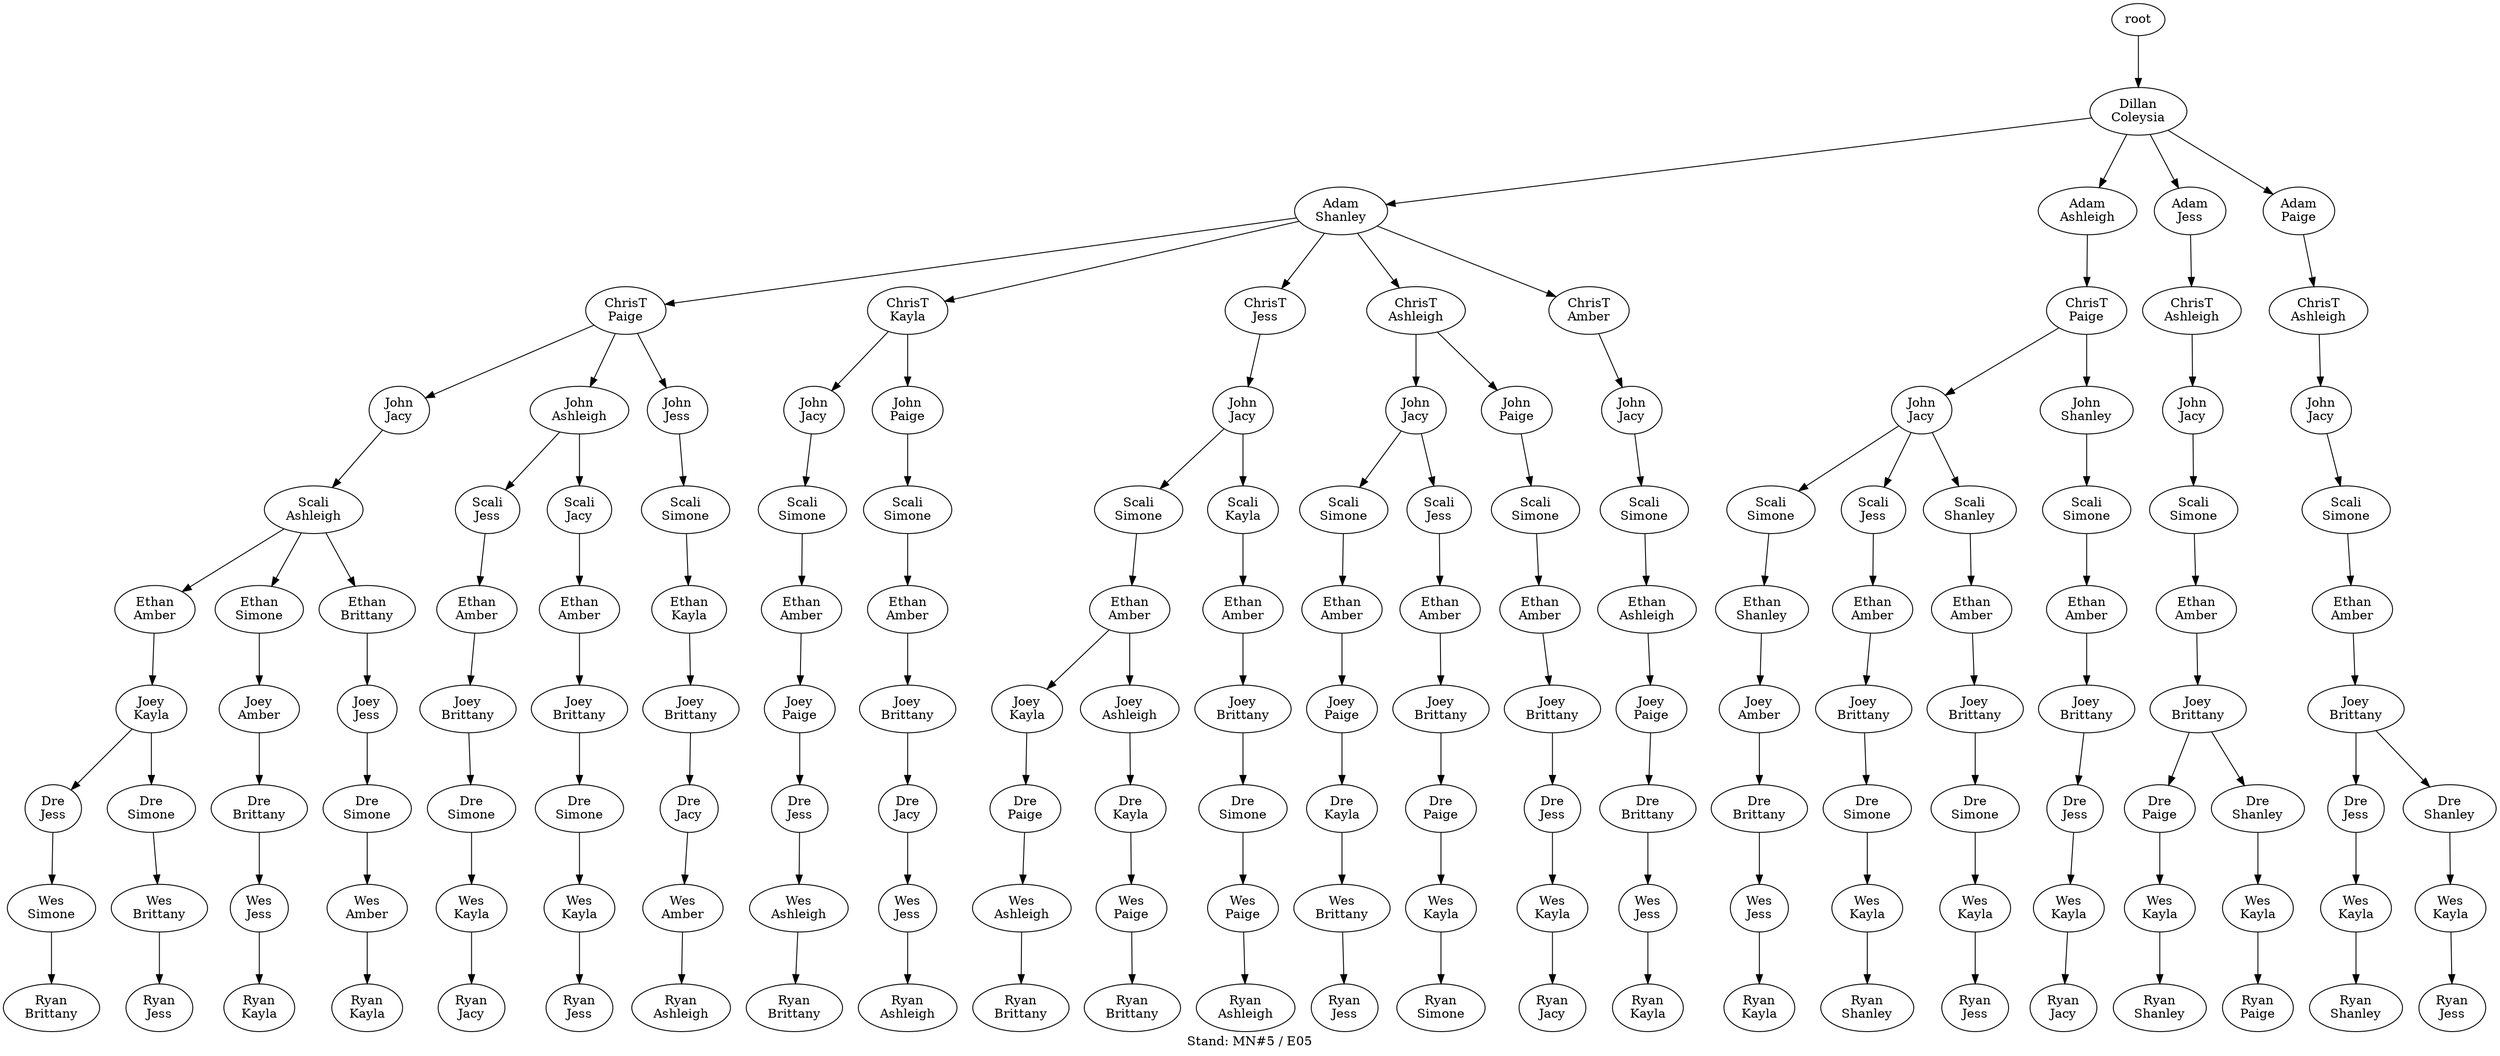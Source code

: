 digraph D { labelloc="b"; label="Stand: MN#5 / E05"; ranksep=0.8;
"root/3"[label="Dillan\nColeysia"]
"root" -> "root/3";
"root/3/8"[label="Adam\nShanley"]
"root/3" -> "root/3/8";
"root/3/8/7"[label="ChrisT\nPaige"]
"root/3/8" -> "root/3/8/7";
"root/3/8/7/4"[label="John\nJacy"]
"root/3/8/7" -> "root/3/8/7/4";
"root/3/8/7/4/1"[label="Scali\nAshleigh"]
"root/3/8/7/4" -> "root/3/8/7/4/1";
"root/3/8/7/4/1/0"[label="Ethan\nAmber"]
"root/3/8/7/4/1" -> "root/3/8/7/4/1/0";
"root/3/8/7/4/1/0/6"[label="Joey\nKayla"]
"root/3/8/7/4/1/0" -> "root/3/8/7/4/1/0/6";
"root/3/8/7/4/1/0/6/5"[label="Dre\nJess"]
"root/3/8/7/4/1/0/6" -> "root/3/8/7/4/1/0/6/5";
"root/3/8/7/4/1/0/6/5/9"[label="Wes\nSimone"]
"root/3/8/7/4/1/0/6/5" -> "root/3/8/7/4/1/0/6/5/9";
"root/3/8/7/4/1/0/6/5/9/2"[label="Ryan\nBrittany"]
"root/3/8/7/4/1/0/6/5/9" -> "root/3/8/7/4/1/0/6/5/9/2";
"root/3/8/6"[label="ChrisT\nKayla"]
"root/3/8" -> "root/3/8/6";
"root/3/8/6/4"[label="John\nJacy"]
"root/3/8/6" -> "root/3/8/6/4";
"root/3/8/6/4/9"[label="Scali\nSimone"]
"root/3/8/6/4" -> "root/3/8/6/4/9";
"root/3/8/6/4/9/0"[label="Ethan\nAmber"]
"root/3/8/6/4/9" -> "root/3/8/6/4/9/0";
"root/3/8/6/4/9/0/7"[label="Joey\nPaige"]
"root/3/8/6/4/9/0" -> "root/3/8/6/4/9/0/7";
"root/3/8/6/4/9/0/7/5"[label="Dre\nJess"]
"root/3/8/6/4/9/0/7" -> "root/3/8/6/4/9/0/7/5";
"root/3/8/6/4/9/0/7/5/1"[label="Wes\nAshleigh"]
"root/3/8/6/4/9/0/7/5" -> "root/3/8/6/4/9/0/7/5/1";
"root/3/8/6/4/9/0/7/5/1/2"[label="Ryan\nBrittany"]
"root/3/8/6/4/9/0/7/5/1" -> "root/3/8/6/4/9/0/7/5/1/2";
"root/3/8/5"[label="ChrisT\nJess"]
"root/3/8" -> "root/3/8/5";
"root/3/8/5/4"[label="John\nJacy"]
"root/3/8/5" -> "root/3/8/5/4";
"root/3/8/5/4/9"[label="Scali\nSimone"]
"root/3/8/5/4" -> "root/3/8/5/4/9";
"root/3/8/5/4/9/0"[label="Ethan\nAmber"]
"root/3/8/5/4/9" -> "root/3/8/5/4/9/0";
"root/3/8/5/4/9/0/6"[label="Joey\nKayla"]
"root/3/8/5/4/9/0" -> "root/3/8/5/4/9/0/6";
"root/3/8/5/4/9/0/6/7"[label="Dre\nPaige"]
"root/3/8/5/4/9/0/6" -> "root/3/8/5/4/9/0/6/7";
"root/3/8/5/4/9/0/6/7/1"[label="Wes\nAshleigh"]
"root/3/8/5/4/9/0/6/7" -> "root/3/8/5/4/9/0/6/7/1";
"root/3/8/5/4/9/0/6/7/1/2"[label="Ryan\nBrittany"]
"root/3/8/5/4/9/0/6/7/1" -> "root/3/8/5/4/9/0/6/7/1/2";
"root/3/8/1"[label="ChrisT\nAshleigh"]
"root/3/8" -> "root/3/8/1";
"root/3/8/1/4"[label="John\nJacy"]
"root/3/8/1" -> "root/3/8/1/4";
"root/3/8/1/4/9"[label="Scali\nSimone"]
"root/3/8/1/4" -> "root/3/8/1/4/9";
"root/3/8/1/4/9/0"[label="Ethan\nAmber"]
"root/3/8/1/4/9" -> "root/3/8/1/4/9/0";
"root/3/8/1/4/9/0/7"[label="Joey\nPaige"]
"root/3/8/1/4/9/0" -> "root/3/8/1/4/9/0/7";
"root/3/8/1/4/9/0/7/6"[label="Dre\nKayla"]
"root/3/8/1/4/9/0/7" -> "root/3/8/1/4/9/0/7/6";
"root/3/8/1/4/9/0/7/6/2"[label="Wes\nBrittany"]
"root/3/8/1/4/9/0/7/6" -> "root/3/8/1/4/9/0/7/6/2";
"root/3/8/1/4/9/0/7/6/2/5"[label="Ryan\nJess"]
"root/3/8/1/4/9/0/7/6/2" -> "root/3/8/1/4/9/0/7/6/2/5";
"root/3/8/7/4/1/0/6/9"[label="Dre\nSimone"]
"root/3/8/7/4/1/0/6" -> "root/3/8/7/4/1/0/6/9";
"root/3/8/7/4/1/0/6/9/2"[label="Wes\nBrittany"]
"root/3/8/7/4/1/0/6/9" -> "root/3/8/7/4/1/0/6/9/2";
"root/3/8/7/4/1/0/6/9/2/5"[label="Ryan\nJess"]
"root/3/8/7/4/1/0/6/9/2" -> "root/3/8/7/4/1/0/6/9/2/5";
"root/3/8/6/7"[label="John\nPaige"]
"root/3/8/6" -> "root/3/8/6/7";
"root/3/8/6/7/9"[label="Scali\nSimone"]
"root/3/8/6/7" -> "root/3/8/6/7/9";
"root/3/8/6/7/9/0"[label="Ethan\nAmber"]
"root/3/8/6/7/9" -> "root/3/8/6/7/9/0";
"root/3/8/6/7/9/0/2"[label="Joey\nBrittany"]
"root/3/8/6/7/9/0" -> "root/3/8/6/7/9/0/2";
"root/3/8/6/7/9/0/2/4"[label="Dre\nJacy"]
"root/3/8/6/7/9/0/2" -> "root/3/8/6/7/9/0/2/4";
"root/3/8/6/7/9/0/2/4/5"[label="Wes\nJess"]
"root/3/8/6/7/9/0/2/4" -> "root/3/8/6/7/9/0/2/4/5";
"root/3/8/6/7/9/0/2/4/5/1"[label="Ryan\nAshleigh"]
"root/3/8/6/7/9/0/2/4/5" -> "root/3/8/6/7/9/0/2/4/5/1";
"root/3/8/7/4/1/9"[label="Ethan\nSimone"]
"root/3/8/7/4/1" -> "root/3/8/7/4/1/9";
"root/3/8/7/4/1/9/0"[label="Joey\nAmber"]
"root/3/8/7/4/1/9" -> "root/3/8/7/4/1/9/0";
"root/3/8/7/4/1/9/0/2"[label="Dre\nBrittany"]
"root/3/8/7/4/1/9/0" -> "root/3/8/7/4/1/9/0/2";
"root/3/8/7/4/1/9/0/2/5"[label="Wes\nJess"]
"root/3/8/7/4/1/9/0/2" -> "root/3/8/7/4/1/9/0/2/5";
"root/3/8/7/4/1/9/0/2/5/6"[label="Ryan\nKayla"]
"root/3/8/7/4/1/9/0/2/5" -> "root/3/8/7/4/1/9/0/2/5/6";
"root/3/1"[label="Adam\nAshleigh"]
"root/3" -> "root/3/1";
"root/3/1/7"[label="ChrisT\nPaige"]
"root/3/1" -> "root/3/1/7";
"root/3/1/7/4"[label="John\nJacy"]
"root/3/1/7" -> "root/3/1/7/4";
"root/3/1/7/4/9"[label="Scali\nSimone"]
"root/3/1/7/4" -> "root/3/1/7/4/9";
"root/3/1/7/4/9/8"[label="Ethan\nShanley"]
"root/3/1/7/4/9" -> "root/3/1/7/4/9/8";
"root/3/1/7/4/9/8/0"[label="Joey\nAmber"]
"root/3/1/7/4/9/8" -> "root/3/1/7/4/9/8/0";
"root/3/1/7/4/9/8/0/2"[label="Dre\nBrittany"]
"root/3/1/7/4/9/8/0" -> "root/3/1/7/4/9/8/0/2";
"root/3/1/7/4/9/8/0/2/5"[label="Wes\nJess"]
"root/3/1/7/4/9/8/0/2" -> "root/3/1/7/4/9/8/0/2/5";
"root/3/1/7/4/9/8/0/2/5/6"[label="Ryan\nKayla"]
"root/3/1/7/4/9/8/0/2/5" -> "root/3/1/7/4/9/8/0/2/5/6";
"root/3/8/0"[label="ChrisT\nAmber"]
"root/3/8" -> "root/3/8/0";
"root/3/8/0/4"[label="John\nJacy"]
"root/3/8/0" -> "root/3/8/0/4";
"root/3/8/0/4/9"[label="Scali\nSimone"]
"root/3/8/0/4" -> "root/3/8/0/4/9";
"root/3/8/0/4/9/1"[label="Ethan\nAshleigh"]
"root/3/8/0/4/9" -> "root/3/8/0/4/9/1";
"root/3/8/0/4/9/1/7"[label="Joey\nPaige"]
"root/3/8/0/4/9/1" -> "root/3/8/0/4/9/1/7";
"root/3/8/0/4/9/1/7/2"[label="Dre\nBrittany"]
"root/3/8/0/4/9/1/7" -> "root/3/8/0/4/9/1/7/2";
"root/3/8/0/4/9/1/7/2/5"[label="Wes\nJess"]
"root/3/8/0/4/9/1/7/2" -> "root/3/8/0/4/9/1/7/2/5";
"root/3/8/0/4/9/1/7/2/5/6"[label="Ryan\nKayla"]
"root/3/8/0/4/9/1/7/2/5" -> "root/3/8/0/4/9/1/7/2/5/6";
"root/3/1/7/8"[label="John\nShanley"]
"root/3/1/7" -> "root/3/1/7/8";
"root/3/1/7/8/9"[label="Scali\nSimone"]
"root/3/1/7/8" -> "root/3/1/7/8/9";
"root/3/1/7/8/9/0"[label="Ethan\nAmber"]
"root/3/1/7/8/9" -> "root/3/1/7/8/9/0";
"root/3/1/7/8/9/0/2"[label="Joey\nBrittany"]
"root/3/1/7/8/9/0" -> "root/3/1/7/8/9/0/2";
"root/3/1/7/8/9/0/2/5"[label="Dre\nJess"]
"root/3/1/7/8/9/0/2" -> "root/3/1/7/8/9/0/2/5";
"root/3/1/7/8/9/0/2/5/6"[label="Wes\nKayla"]
"root/3/1/7/8/9/0/2/5" -> "root/3/1/7/8/9/0/2/5/6";
"root/3/1/7/8/9/0/2/5/6/4"[label="Ryan\nJacy"]
"root/3/1/7/8/9/0/2/5/6" -> "root/3/1/7/8/9/0/2/5/6/4";
"root/3/8/1/7"[label="John\nPaige"]
"root/3/8/1" -> "root/3/8/1/7";
"root/3/8/1/7/9"[label="Scali\nSimone"]
"root/3/8/1/7" -> "root/3/8/1/7/9";
"root/3/8/1/7/9/0"[label="Ethan\nAmber"]
"root/3/8/1/7/9" -> "root/3/8/1/7/9/0";
"root/3/8/1/7/9/0/2"[label="Joey\nBrittany"]
"root/3/8/1/7/9/0" -> "root/3/8/1/7/9/0/2";
"root/3/8/1/7/9/0/2/5"[label="Dre\nJess"]
"root/3/8/1/7/9/0/2" -> "root/3/8/1/7/9/0/2/5";
"root/3/8/1/7/9/0/2/5/6"[label="Wes\nKayla"]
"root/3/8/1/7/9/0/2/5" -> "root/3/8/1/7/9/0/2/5/6";
"root/3/8/1/7/9/0/2/5/6/4"[label="Ryan\nJacy"]
"root/3/8/1/7/9/0/2/5/6" -> "root/3/8/1/7/9/0/2/5/6/4";
"root/3/8/7/1"[label="John\nAshleigh"]
"root/3/8/7" -> "root/3/8/7/1";
"root/3/8/7/1/5"[label="Scali\nJess"]
"root/3/8/7/1" -> "root/3/8/7/1/5";
"root/3/8/7/1/5/0"[label="Ethan\nAmber"]
"root/3/8/7/1/5" -> "root/3/8/7/1/5/0";
"root/3/8/7/1/5/0/2"[label="Joey\nBrittany"]
"root/3/8/7/1/5/0" -> "root/3/8/7/1/5/0/2";
"root/3/8/7/1/5/0/2/9"[label="Dre\nSimone"]
"root/3/8/7/1/5/0/2" -> "root/3/8/7/1/5/0/2/9";
"root/3/8/7/1/5/0/2/9/6"[label="Wes\nKayla"]
"root/3/8/7/1/5/0/2/9" -> "root/3/8/7/1/5/0/2/9/6";
"root/3/8/7/1/5/0/2/9/6/4"[label="Ryan\nJacy"]
"root/3/8/7/1/5/0/2/9/6" -> "root/3/8/7/1/5/0/2/9/6/4";
"root/3/5"[label="Adam\nJess"]
"root/3" -> "root/3/5";
"root/3/5/1"[label="ChrisT\nAshleigh"]
"root/3/5" -> "root/3/5/1";
"root/3/5/1/4"[label="John\nJacy"]
"root/3/5/1" -> "root/3/5/1/4";
"root/3/5/1/4/9"[label="Scali\nSimone"]
"root/3/5/1/4" -> "root/3/5/1/4/9";
"root/3/5/1/4/9/0"[label="Ethan\nAmber"]
"root/3/5/1/4/9" -> "root/3/5/1/4/9/0";
"root/3/5/1/4/9/0/2"[label="Joey\nBrittany"]
"root/3/5/1/4/9/0" -> "root/3/5/1/4/9/0/2";
"root/3/5/1/4/9/0/2/7"[label="Dre\nPaige"]
"root/3/5/1/4/9/0/2" -> "root/3/5/1/4/9/0/2/7";
"root/3/5/1/4/9/0/2/7/6"[label="Wes\nKayla"]
"root/3/5/1/4/9/0/2/7" -> "root/3/5/1/4/9/0/2/7/6";
"root/3/5/1/4/9/0/2/7/6/8"[label="Ryan\nShanley"]
"root/3/5/1/4/9/0/2/7/6" -> "root/3/5/1/4/9/0/2/7/6/8";
"root/3/7"[label="Adam\nPaige"]
"root/3" -> "root/3/7";
"root/3/7/1"[label="ChrisT\nAshleigh"]
"root/3/7" -> "root/3/7/1";
"root/3/7/1/4"[label="John\nJacy"]
"root/3/7/1" -> "root/3/7/1/4";
"root/3/7/1/4/9"[label="Scali\nSimone"]
"root/3/7/1/4" -> "root/3/7/1/4/9";
"root/3/7/1/4/9/0"[label="Ethan\nAmber"]
"root/3/7/1/4/9" -> "root/3/7/1/4/9/0";
"root/3/7/1/4/9/0/2"[label="Joey\nBrittany"]
"root/3/7/1/4/9/0" -> "root/3/7/1/4/9/0/2";
"root/3/7/1/4/9/0/2/5"[label="Dre\nJess"]
"root/3/7/1/4/9/0/2" -> "root/3/7/1/4/9/0/2/5";
"root/3/7/1/4/9/0/2/5/6"[label="Wes\nKayla"]
"root/3/7/1/4/9/0/2/5" -> "root/3/7/1/4/9/0/2/5/6";
"root/3/7/1/4/9/0/2/5/6/8"[label="Ryan\nShanley"]
"root/3/7/1/4/9/0/2/5/6" -> "root/3/7/1/4/9/0/2/5/6/8";
"root/3/1/7/4/5"[label="Scali\nJess"]
"root/3/1/7/4" -> "root/3/1/7/4/5";
"root/3/1/7/4/5/0"[label="Ethan\nAmber"]
"root/3/1/7/4/5" -> "root/3/1/7/4/5/0";
"root/3/1/7/4/5/0/2"[label="Joey\nBrittany"]
"root/3/1/7/4/5/0" -> "root/3/1/7/4/5/0/2";
"root/3/1/7/4/5/0/2/9"[label="Dre\nSimone"]
"root/3/1/7/4/5/0/2" -> "root/3/1/7/4/5/0/2/9";
"root/3/1/7/4/5/0/2/9/6"[label="Wes\nKayla"]
"root/3/1/7/4/5/0/2/9" -> "root/3/1/7/4/5/0/2/9/6";
"root/3/1/7/4/5/0/2/9/6/8"[label="Ryan\nShanley"]
"root/3/1/7/4/5/0/2/9/6" -> "root/3/1/7/4/5/0/2/9/6/8";
"root/3/1/7/4/8"[label="Scali\nShanley"]
"root/3/1/7/4" -> "root/3/1/7/4/8";
"root/3/1/7/4/8/0"[label="Ethan\nAmber"]
"root/3/1/7/4/8" -> "root/3/1/7/4/8/0";
"root/3/1/7/4/8/0/2"[label="Joey\nBrittany"]
"root/3/1/7/4/8/0" -> "root/3/1/7/4/8/0/2";
"root/3/1/7/4/8/0/2/9"[label="Dre\nSimone"]
"root/3/1/7/4/8/0/2" -> "root/3/1/7/4/8/0/2/9";
"root/3/1/7/4/8/0/2/9/6"[label="Wes\nKayla"]
"root/3/1/7/4/8/0/2/9" -> "root/3/1/7/4/8/0/2/9/6";
"root/3/1/7/4/8/0/2/9/6/5"[label="Ryan\nJess"]
"root/3/1/7/4/8/0/2/9/6" -> "root/3/1/7/4/8/0/2/9/6/5";
"root/3/7/1/4/9/0/2/8"[label="Dre\nShanley"]
"root/3/7/1/4/9/0/2" -> "root/3/7/1/4/9/0/2/8";
"root/3/7/1/4/9/0/2/8/6"[label="Wes\nKayla"]
"root/3/7/1/4/9/0/2/8" -> "root/3/7/1/4/9/0/2/8/6";
"root/3/7/1/4/9/0/2/8/6/5"[label="Ryan\nJess"]
"root/3/7/1/4/9/0/2/8/6" -> "root/3/7/1/4/9/0/2/8/6/5";
"root/3/8/7/1/4"[label="Scali\nJacy"]
"root/3/8/7/1" -> "root/3/8/7/1/4";
"root/3/8/7/1/4/0"[label="Ethan\nAmber"]
"root/3/8/7/1/4" -> "root/3/8/7/1/4/0";
"root/3/8/7/1/4/0/2"[label="Joey\nBrittany"]
"root/3/8/7/1/4/0" -> "root/3/8/7/1/4/0/2";
"root/3/8/7/1/4/0/2/9"[label="Dre\nSimone"]
"root/3/8/7/1/4/0/2" -> "root/3/8/7/1/4/0/2/9";
"root/3/8/7/1/4/0/2/9/6"[label="Wes\nKayla"]
"root/3/8/7/1/4/0/2/9" -> "root/3/8/7/1/4/0/2/9/6";
"root/3/8/7/1/4/0/2/9/6/5"[label="Ryan\nJess"]
"root/3/8/7/1/4/0/2/9/6" -> "root/3/8/7/1/4/0/2/9/6/5";
"root/3/5/1/4/9/0/2/8"[label="Dre\nShanley"]
"root/3/5/1/4/9/0/2" -> "root/3/5/1/4/9/0/2/8";
"root/3/5/1/4/9/0/2/8/6"[label="Wes\nKayla"]
"root/3/5/1/4/9/0/2/8" -> "root/3/5/1/4/9/0/2/8/6";
"root/3/5/1/4/9/0/2/8/6/7"[label="Ryan\nPaige"]
"root/3/5/1/4/9/0/2/8/6" -> "root/3/5/1/4/9/0/2/8/6/7";
"root/3/8/1/4/5"[label="Scali\nJess"]
"root/3/8/1/4" -> "root/3/8/1/4/5";
"root/3/8/1/4/5/0"[label="Ethan\nAmber"]
"root/3/8/1/4/5" -> "root/3/8/1/4/5/0";
"root/3/8/1/4/5/0/2"[label="Joey\nBrittany"]
"root/3/8/1/4/5/0" -> "root/3/8/1/4/5/0/2";
"root/3/8/1/4/5/0/2/7"[label="Dre\nPaige"]
"root/3/8/1/4/5/0/2" -> "root/3/8/1/4/5/0/2/7";
"root/3/8/1/4/5/0/2/7/6"[label="Wes\nKayla"]
"root/3/8/1/4/5/0/2/7" -> "root/3/8/1/4/5/0/2/7/6";
"root/3/8/1/4/5/0/2/7/6/9"[label="Ryan\nSimone"]
"root/3/8/1/4/5/0/2/7/6" -> "root/3/8/1/4/5/0/2/7/6/9";
"root/3/8/5/4/9/0/1"[label="Joey\nAshleigh"]
"root/3/8/5/4/9/0" -> "root/3/8/5/4/9/0/1";
"root/3/8/5/4/9/0/1/6"[label="Dre\nKayla"]
"root/3/8/5/4/9/0/1" -> "root/3/8/5/4/9/0/1/6";
"root/3/8/5/4/9/0/1/6/7"[label="Wes\nPaige"]
"root/3/8/5/4/9/0/1/6" -> "root/3/8/5/4/9/0/1/6/7";
"root/3/8/5/4/9/0/1/6/7/2"[label="Ryan\nBrittany"]
"root/3/8/5/4/9/0/1/6/7" -> "root/3/8/5/4/9/0/1/6/7/2";
"root/3/8/5/4/6"[label="Scali\nKayla"]
"root/3/8/5/4" -> "root/3/8/5/4/6";
"root/3/8/5/4/6/0"[label="Ethan\nAmber"]
"root/3/8/5/4/6" -> "root/3/8/5/4/6/0";
"root/3/8/5/4/6/0/2"[label="Joey\nBrittany"]
"root/3/8/5/4/6/0" -> "root/3/8/5/4/6/0/2";
"root/3/8/5/4/6/0/2/9"[label="Dre\nSimone"]
"root/3/8/5/4/6/0/2" -> "root/3/8/5/4/6/0/2/9";
"root/3/8/5/4/6/0/2/9/7"[label="Wes\nPaige"]
"root/3/8/5/4/6/0/2/9" -> "root/3/8/5/4/6/0/2/9/7";
"root/3/8/5/4/6/0/2/9/7/1"[label="Ryan\nAshleigh"]
"root/3/8/5/4/6/0/2/9/7" -> "root/3/8/5/4/6/0/2/9/7/1";
"root/3/8/7/5"[label="John\nJess"]
"root/3/8/7" -> "root/3/8/7/5";
"root/3/8/7/5/9"[label="Scali\nSimone"]
"root/3/8/7/5" -> "root/3/8/7/5/9";
"root/3/8/7/5/9/6"[label="Ethan\nKayla"]
"root/3/8/7/5/9" -> "root/3/8/7/5/9/6";
"root/3/8/7/5/9/6/2"[label="Joey\nBrittany"]
"root/3/8/7/5/9/6" -> "root/3/8/7/5/9/6/2";
"root/3/8/7/5/9/6/2/4"[label="Dre\nJacy"]
"root/3/8/7/5/9/6/2" -> "root/3/8/7/5/9/6/2/4";
"root/3/8/7/5/9/6/2/4/0"[label="Wes\nAmber"]
"root/3/8/7/5/9/6/2/4" -> "root/3/8/7/5/9/6/2/4/0";
"root/3/8/7/5/9/6/2/4/0/1"[label="Ryan\nAshleigh"]
"root/3/8/7/5/9/6/2/4/0" -> "root/3/8/7/5/9/6/2/4/0/1";
"root/3/8/7/4/1/2"[label="Ethan\nBrittany"]
"root/3/8/7/4/1" -> "root/3/8/7/4/1/2";
"root/3/8/7/4/1/2/5"[label="Joey\nJess"]
"root/3/8/7/4/1/2" -> "root/3/8/7/4/1/2/5";
"root/3/8/7/4/1/2/5/9"[label="Dre\nSimone"]
"root/3/8/7/4/1/2/5" -> "root/3/8/7/4/1/2/5/9";
"root/3/8/7/4/1/2/5/9/0"[label="Wes\nAmber"]
"root/3/8/7/4/1/2/5/9" -> "root/3/8/7/4/1/2/5/9/0";
"root/3/8/7/4/1/2/5/9/0/6"[label="Ryan\nKayla"]
"root/3/8/7/4/1/2/5/9/0" -> "root/3/8/7/4/1/2/5/9/0/6";
}
